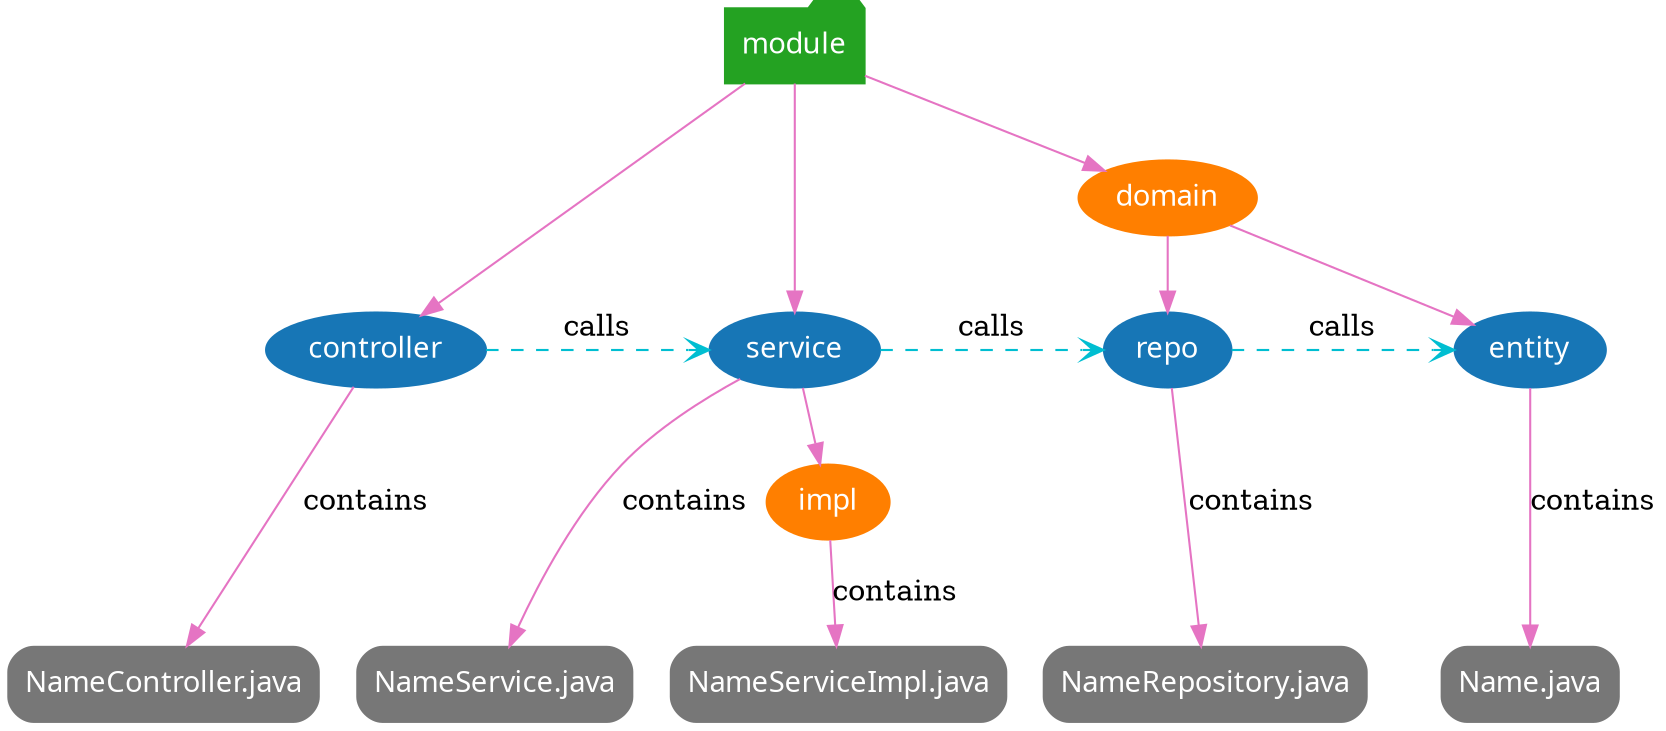 digraph G {
  // rankdir="LR";
  compound=true;

  node[shape=folder, style=filled, color="#24a222", fontcolor="white", fontname="Helvetia"];
  module;

  node[shape=ellipse, style=filled, color="#1776b6"];
  service;
  controller;
  repository[label="repo"];
  entity;

  node[shape=ellipse, style=filled, color="#ff7f00"];
  domain;
  service_impl[label="impl"];

  edge[style=solid, color="#e574c3"];
  module -> {domain, service, controller};
  domain -> {entity, repository};
  service -> service_impl;

  node[shape=Mrecord, style=filled, color="#777777"];
  {
    rank="same";
    Name[label="Name.java"];
    NameRepository[label="NameRepository.java"];
    NameService[label="NameService.java"];
    NameServiceImpl[label="NameServiceImpl.java"];
    NameController[label="NameController.java"];
  }

  edge[shape=dot, style=solid, label="contains"];
  {
    entity -> Name;
    repository -> NameRepository;
    service -> NameService;
    service_impl -> NameServiceImpl;
    controller -> NameController;
  }

  edge[style=dashed, arrowhead="vee", color="#00bed1", label="calls", minlen=3];
  {
    rank="same";
    controller -> service -> repository -> entity;
  }
}
